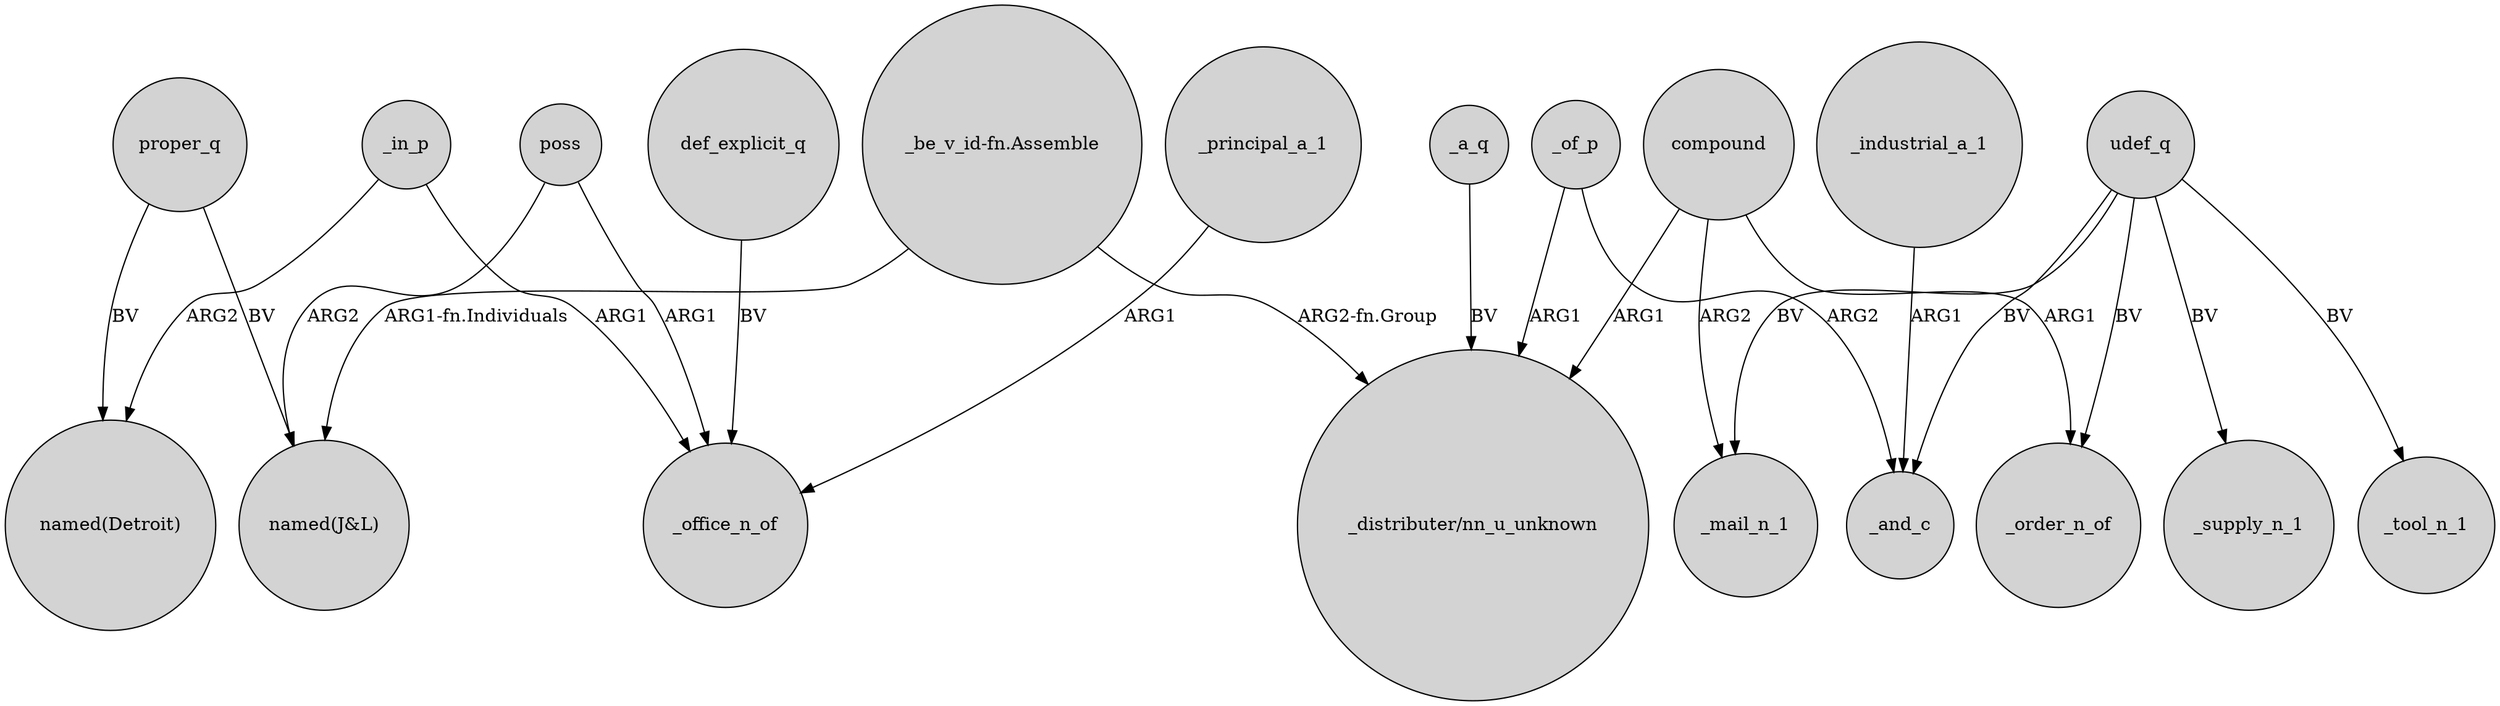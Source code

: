 digraph {
	node [shape=circle style=filled]
	"_be_v_id-fn.Assemble" -> "named(J&L)" [label="ARG1-fn.Individuals"]
	compound -> _order_n_of [label=ARG1]
	_in_p -> _office_n_of [label=ARG1]
	_of_p -> _and_c [label=ARG2]
	udef_q -> _mail_n_1 [label=BV]
	compound -> "_distributer/nn_u_unknown" [label=ARG1]
	udef_q -> _order_n_of [label=BV]
	compound -> _mail_n_1 [label=ARG2]
	udef_q -> _and_c [label=BV]
	udef_q -> _supply_n_1 [label=BV]
	poss -> _office_n_of [label=ARG1]
	_of_p -> "_distributer/nn_u_unknown" [label=ARG1]
	_a_q -> "_distributer/nn_u_unknown" [label=BV]
	_principal_a_1 -> _office_n_of [label=ARG1]
	"_be_v_id-fn.Assemble" -> "_distributer/nn_u_unknown" [label="ARG2-fn.Group"]
	proper_q -> "named(Detroit)" [label=BV]
	_in_p -> "named(Detroit)" [label=ARG2]
	proper_q -> "named(J&L)" [label=BV]
	poss -> "named(J&L)" [label=ARG2]
	def_explicit_q -> _office_n_of [label=BV]
	udef_q -> _tool_n_1 [label=BV]
	_industrial_a_1 -> _and_c [label=ARG1]
}
